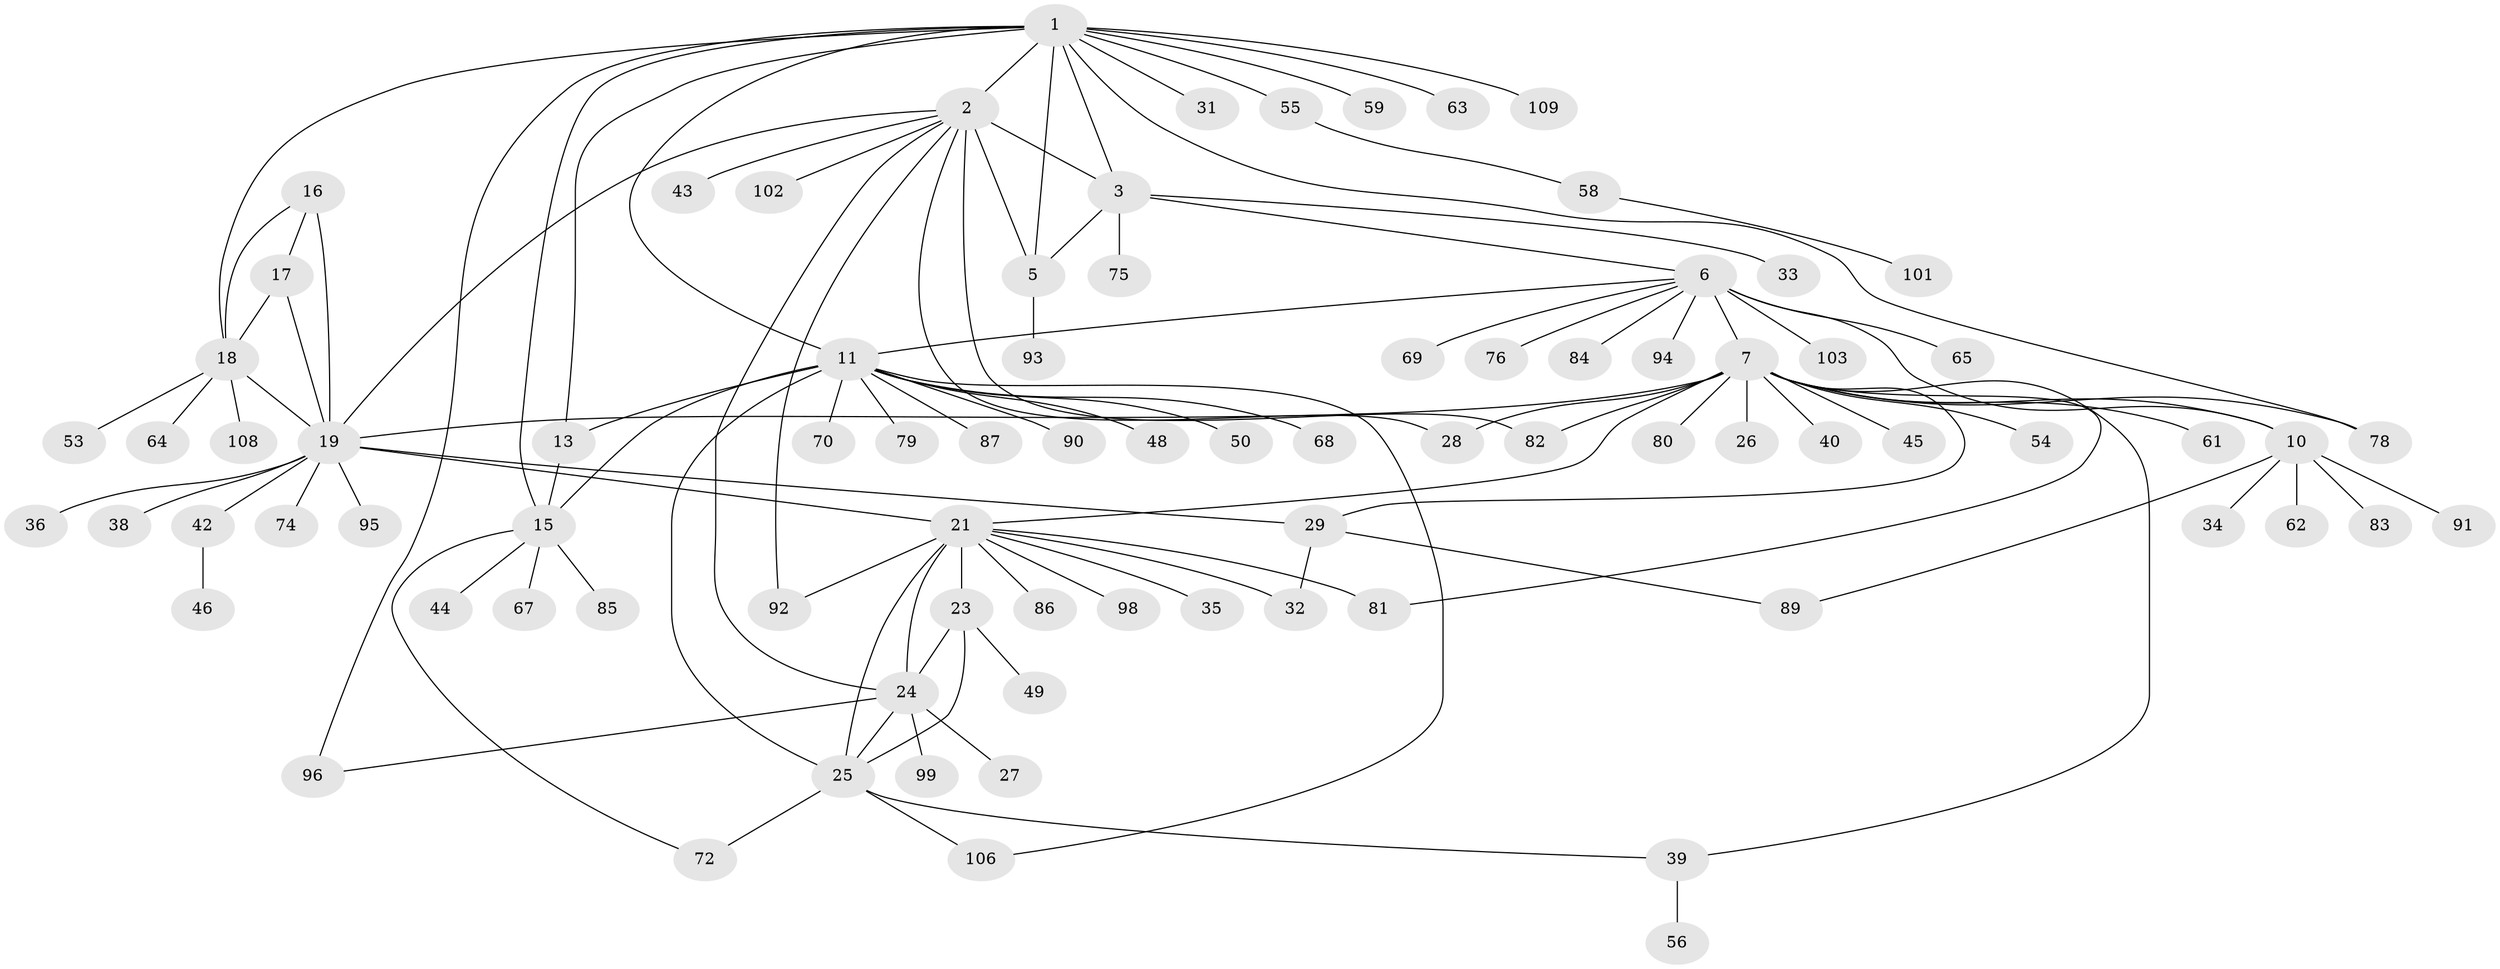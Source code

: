 // Generated by graph-tools (version 1.1) at 2025/24/03/03/25 07:24:11]
// undirected, 84 vertices, 114 edges
graph export_dot {
graph [start="1"]
  node [color=gray90,style=filled];
  1 [super="+14"];
  2 [super="+4"];
  3 [super="+30"];
  5 [super="+51"];
  6 [super="+9"];
  7 [super="+8"];
  10 [super="+73"];
  11 [super="+12"];
  13 [super="+52"];
  15 [super="+37"];
  16;
  17;
  18 [super="+60"];
  19 [super="+20"];
  21 [super="+22"];
  23 [super="+41"];
  24 [super="+47"];
  25 [super="+88"];
  26;
  27;
  28;
  29;
  31;
  32;
  33;
  34;
  35 [super="+66"];
  36;
  38 [super="+105"];
  39 [super="+57"];
  40;
  42;
  43;
  44;
  45;
  46;
  48;
  49;
  50;
  53 [super="+97"];
  54;
  55;
  56;
  58 [super="+77"];
  59;
  61;
  62 [super="+71"];
  63;
  64;
  65;
  67;
  68;
  69;
  70;
  72;
  74;
  75;
  76;
  78 [super="+107"];
  79;
  80;
  81;
  82;
  83;
  84;
  85;
  86 [super="+104"];
  87;
  89;
  90;
  91;
  92;
  93;
  94;
  95;
  96;
  98;
  99 [super="+100"];
  101;
  102;
  103;
  106;
  108;
  109;
  1 -- 2 [weight=2];
  1 -- 3;
  1 -- 5;
  1 -- 55 [weight=2];
  1 -- 63;
  1 -- 96;
  1 -- 11 [weight=2];
  1 -- 13;
  1 -- 109;
  1 -- 78;
  1 -- 15;
  1 -- 18;
  1 -- 59;
  1 -- 31;
  2 -- 3 [weight=2];
  2 -- 5 [weight=2];
  2 -- 19;
  2 -- 28;
  2 -- 43;
  2 -- 102;
  2 -- 82;
  2 -- 24;
  2 -- 92;
  3 -- 5;
  3 -- 6;
  3 -- 33;
  3 -- 75;
  5 -- 93;
  6 -- 7 [weight=4];
  6 -- 10 [weight=2];
  6 -- 65;
  6 -- 76;
  6 -- 94;
  6 -- 103;
  6 -- 84;
  6 -- 69;
  6 -- 11;
  7 -- 10 [weight=2];
  7 -- 28;
  7 -- 40;
  7 -- 45;
  7 -- 80;
  7 -- 81;
  7 -- 19;
  7 -- 78;
  7 -- 82;
  7 -- 29;
  7 -- 54;
  7 -- 26;
  7 -- 61;
  7 -- 39;
  7 -- 21;
  10 -- 34;
  10 -- 62;
  10 -- 83;
  10 -- 89;
  10 -- 91;
  11 -- 13 [weight=2];
  11 -- 15 [weight=2];
  11 -- 68;
  11 -- 70;
  11 -- 106;
  11 -- 48;
  11 -- 79;
  11 -- 50;
  11 -- 87;
  11 -- 25;
  11 -- 90;
  13 -- 15;
  15 -- 44;
  15 -- 67;
  15 -- 72;
  15 -- 85;
  16 -- 17;
  16 -- 18;
  16 -- 19 [weight=2];
  17 -- 18;
  17 -- 19 [weight=2];
  18 -- 19 [weight=2];
  18 -- 53;
  18 -- 64;
  18 -- 108;
  19 -- 21;
  19 -- 29;
  19 -- 36;
  19 -- 38;
  19 -- 42;
  19 -- 74;
  19 -- 95;
  21 -- 23 [weight=2];
  21 -- 24 [weight=2];
  21 -- 25 [weight=2];
  21 -- 35;
  21 -- 81;
  21 -- 92;
  21 -- 32;
  21 -- 98;
  21 -- 86;
  23 -- 24;
  23 -- 25;
  23 -- 49;
  24 -- 25;
  24 -- 27;
  24 -- 96;
  24 -- 99;
  25 -- 39;
  25 -- 72;
  25 -- 106;
  29 -- 32;
  29 -- 89;
  39 -- 56;
  42 -- 46;
  55 -- 58;
  58 -- 101;
}
